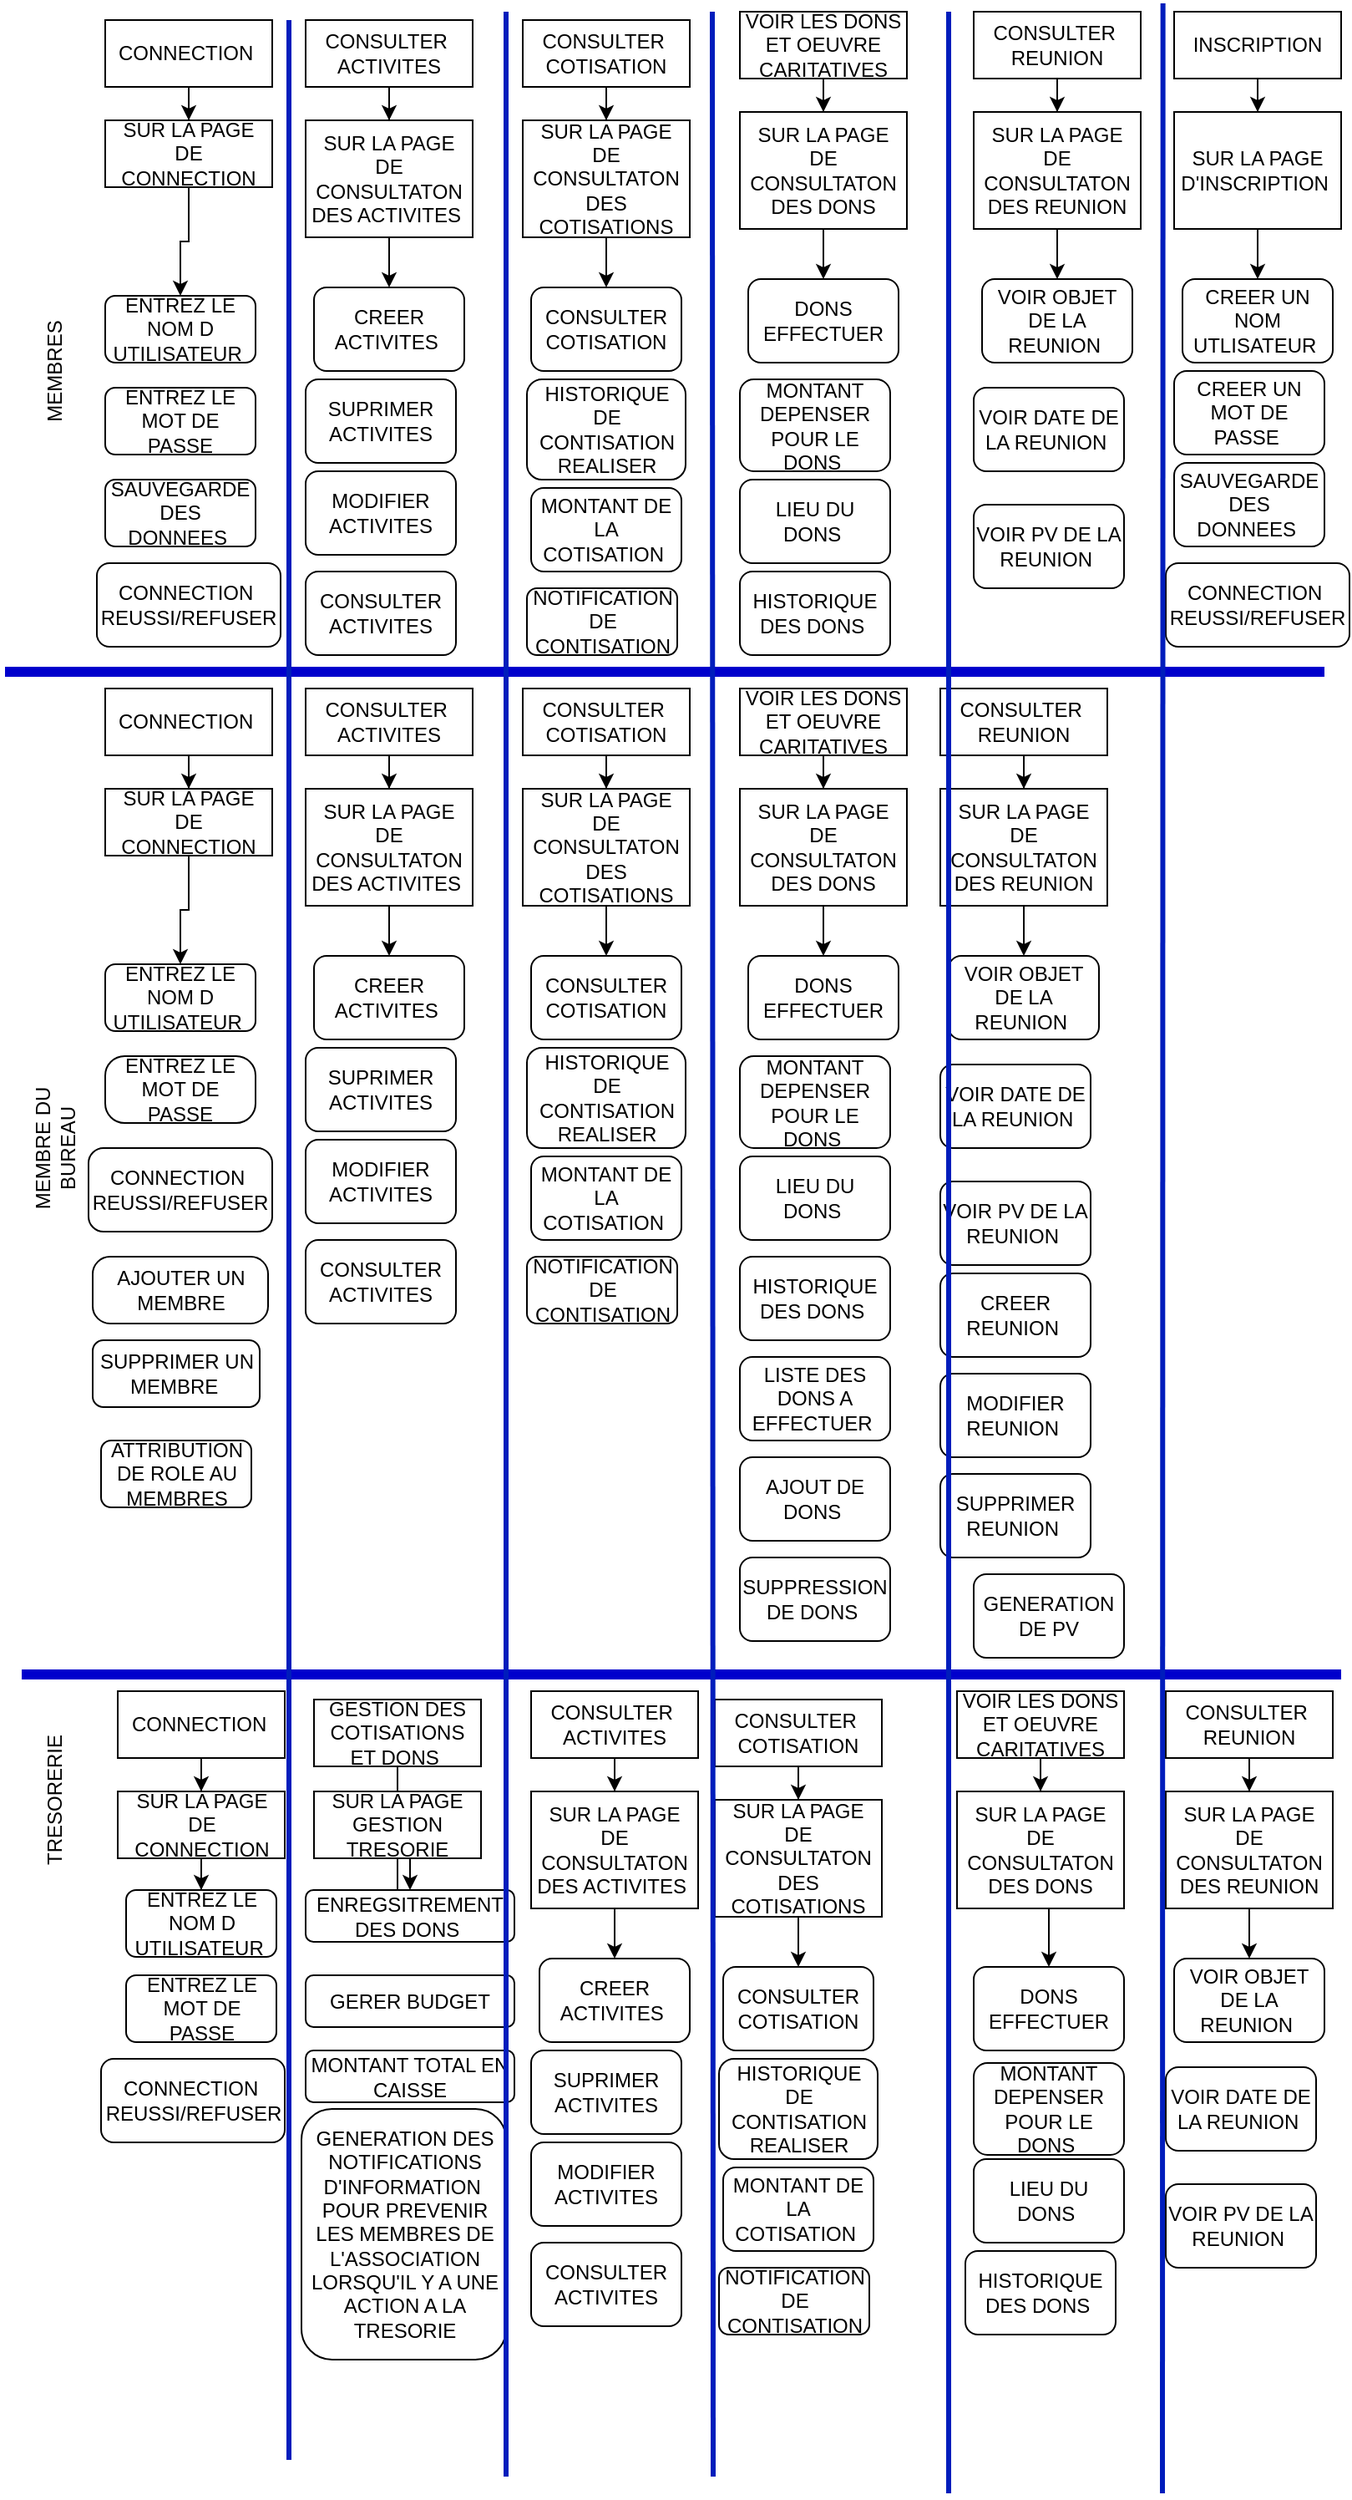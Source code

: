 <mxfile version="22.1.2" type="device">
  <diagram name="Page-1" id="Hj90Q0peYze-mXvOy1Iu">
    <mxGraphModel dx="1761" dy="1730" grid="1" gridSize="10" guides="1" tooltips="1" connect="1" arrows="1" fold="1" page="1" pageScale="1" pageWidth="827" pageHeight="1169" math="0" shadow="0">
      <root>
        <mxCell id="0" />
        <mxCell id="1" parent="0" />
        <mxCell id="6OpsQvztBxSFwMr0LPK9-19" value="" style="edgeStyle=orthogonalEdgeStyle;rounded=0;orthogonalLoop=1;jettySize=auto;html=1;" parent="1" source="6OpsQvztBxSFwMr0LPK9-1" target="6OpsQvztBxSFwMr0LPK9-5" edge="1">
          <mxGeometry relative="1" as="geometry" />
        </mxCell>
        <mxCell id="6OpsQvztBxSFwMr0LPK9-1" value="CONNECTION&amp;nbsp;" style="rounded=0;whiteSpace=wrap;html=1;" parent="1" vertex="1">
          <mxGeometry x="50" y="10" width="100" height="40" as="geometry" />
        </mxCell>
        <mxCell id="6OpsQvztBxSFwMr0LPK9-2" value="" style="endArrow=none;html=1;rounded=0;strokeColor=#0000CC;strokeWidth=6;" parent="1" edge="1">
          <mxGeometry width="50" height="50" relative="1" as="geometry">
            <mxPoint x="-10" y="400" as="sourcePoint" />
            <mxPoint x="780" y="400" as="targetPoint" />
          </mxGeometry>
        </mxCell>
        <mxCell id="6OpsQvztBxSFwMr0LPK9-3" value="MEMBRES" style="text;html=1;strokeColor=none;fillColor=none;align=center;verticalAlign=middle;whiteSpace=wrap;rounded=0;rotation=270;" parent="1" vertex="1">
          <mxGeometry x="-20" y="200" width="80" height="40" as="geometry" />
        </mxCell>
        <mxCell id="6OpsQvztBxSFwMr0LPK9-12" value="" style="edgeStyle=orthogonalEdgeStyle;rounded=0;orthogonalLoop=1;jettySize=auto;html=1;" parent="1" source="6OpsQvztBxSFwMr0LPK9-4" target="6OpsQvztBxSFwMr0LPK9-10" edge="1">
          <mxGeometry relative="1" as="geometry" />
        </mxCell>
        <mxCell id="6OpsQvztBxSFwMr0LPK9-4" value="CONSULTER&amp;nbsp;&lt;br&gt;ACTIVITES" style="rounded=0;whiteSpace=wrap;html=1;" parent="1" vertex="1">
          <mxGeometry x="170" y="10" width="100" height="40" as="geometry" />
        </mxCell>
        <mxCell id="6OpsQvztBxSFwMr0LPK9-20" value="" style="edgeStyle=orthogonalEdgeStyle;rounded=0;orthogonalLoop=1;jettySize=auto;html=1;" parent="1" source="6OpsQvztBxSFwMr0LPK9-5" target="6OpsQvztBxSFwMr0LPK9-6" edge="1">
          <mxGeometry relative="1" as="geometry" />
        </mxCell>
        <mxCell id="6OpsQvztBxSFwMr0LPK9-5" value="SUR LA PAGE DE CONNECTION" style="rounded=0;whiteSpace=wrap;html=1;" parent="1" vertex="1">
          <mxGeometry x="50" y="70" width="100" height="40" as="geometry" />
        </mxCell>
        <mxCell id="6OpsQvztBxSFwMr0LPK9-6" value="ENTREZ LE NOM D UTILISATEUR&amp;nbsp;" style="rounded=1;whiteSpace=wrap;html=1;" parent="1" vertex="1">
          <mxGeometry x="50" y="175" width="90" height="40" as="geometry" />
        </mxCell>
        <mxCell id="6OpsQvztBxSFwMr0LPK9-7" value="ENTREZ LE MOT DE PASSE" style="rounded=1;whiteSpace=wrap;html=1;" parent="1" vertex="1">
          <mxGeometry x="50" y="230" width="90" height="40" as="geometry" />
        </mxCell>
        <mxCell id="6OpsQvztBxSFwMr0LPK9-8" value="SAUVEGARDE&lt;br&gt;DES DONNEES&amp;nbsp;" style="rounded=1;whiteSpace=wrap;html=1;" parent="1" vertex="1">
          <mxGeometry x="50" y="285" width="90" height="40" as="geometry" />
        </mxCell>
        <mxCell id="6OpsQvztBxSFwMr0LPK9-9" value="CONNECTION&amp;nbsp;&lt;br&gt;REUSSI/REFUSER" style="rounded=1;whiteSpace=wrap;html=1;" parent="1" vertex="1">
          <mxGeometry x="45" y="335" width="110" height="50" as="geometry" />
        </mxCell>
        <mxCell id="6OpsQvztBxSFwMr0LPK9-23" style="edgeStyle=orthogonalEdgeStyle;rounded=0;orthogonalLoop=1;jettySize=auto;html=1;exitX=0.5;exitY=1;exitDx=0;exitDy=0;entryX=0.5;entryY=0;entryDx=0;entryDy=0;" parent="1" source="6OpsQvztBxSFwMr0LPK9-10" target="6OpsQvztBxSFwMr0LPK9-13" edge="1">
          <mxGeometry relative="1" as="geometry" />
        </mxCell>
        <mxCell id="6OpsQvztBxSFwMr0LPK9-10" value="SUR LA PAGE DE CONSULTATON DES ACTIVITES&amp;nbsp;" style="rounded=0;whiteSpace=wrap;html=1;" parent="1" vertex="1">
          <mxGeometry x="170" y="70" width="100" height="70" as="geometry" />
        </mxCell>
        <mxCell id="6OpsQvztBxSFwMr0LPK9-13" value="CREER ACTIVITES&amp;nbsp;" style="rounded=1;whiteSpace=wrap;html=1;" parent="1" vertex="1">
          <mxGeometry x="175" y="170" width="90" height="50" as="geometry" />
        </mxCell>
        <mxCell id="6OpsQvztBxSFwMr0LPK9-14" value="SUPRIMER ACTIVITES" style="rounded=1;whiteSpace=wrap;html=1;" parent="1" vertex="1">
          <mxGeometry x="170" y="225" width="90" height="50" as="geometry" />
        </mxCell>
        <mxCell id="6OpsQvztBxSFwMr0LPK9-15" value="MODIFIER ACTIVITES" style="rounded=1;whiteSpace=wrap;html=1;" parent="1" vertex="1">
          <mxGeometry x="170" y="280" width="90" height="50" as="geometry" />
        </mxCell>
        <mxCell id="6OpsQvztBxSFwMr0LPK9-16" value="CONSULTER ACTIVITES" style="rounded=1;whiteSpace=wrap;html=1;" parent="1" vertex="1">
          <mxGeometry x="170" y="340" width="90" height="50" as="geometry" />
        </mxCell>
        <mxCell id="6OpsQvztBxSFwMr0LPK9-26" value="" style="edgeStyle=orthogonalEdgeStyle;rounded=0;orthogonalLoop=1;jettySize=auto;html=1;" parent="1" source="6OpsQvztBxSFwMr0LPK9-27" target="6OpsQvztBxSFwMr0LPK9-29" edge="1">
          <mxGeometry relative="1" as="geometry" />
        </mxCell>
        <mxCell id="6OpsQvztBxSFwMr0LPK9-27" value="CONSULTER&amp;nbsp;&lt;br&gt;COTISATION" style="rounded=0;whiteSpace=wrap;html=1;" parent="1" vertex="1">
          <mxGeometry x="300" y="10" width="100" height="40" as="geometry" />
        </mxCell>
        <mxCell id="6OpsQvztBxSFwMr0LPK9-28" style="edgeStyle=orthogonalEdgeStyle;rounded=0;orthogonalLoop=1;jettySize=auto;html=1;exitX=0.5;exitY=1;exitDx=0;exitDy=0;entryX=0.5;entryY=0;entryDx=0;entryDy=0;" parent="1" source="6OpsQvztBxSFwMr0LPK9-29" edge="1">
          <mxGeometry relative="1" as="geometry">
            <mxPoint x="350" y="170" as="targetPoint" />
          </mxGeometry>
        </mxCell>
        <mxCell id="6OpsQvztBxSFwMr0LPK9-29" value="SUR LA PAGE DE CONSULTATON DES COTISATIONS" style="rounded=0;whiteSpace=wrap;html=1;" parent="1" vertex="1">
          <mxGeometry x="300" y="70" width="100" height="70" as="geometry" />
        </mxCell>
        <mxCell id="6OpsQvztBxSFwMr0LPK9-33" value="CONSULTER COTISATION" style="rounded=1;whiteSpace=wrap;html=1;" parent="1" vertex="1">
          <mxGeometry x="305" y="170" width="90" height="50" as="geometry" />
        </mxCell>
        <mxCell id="6OpsQvztBxSFwMr0LPK9-34" value="HISTORIQUE DE CONTISATION REALISER" style="rounded=1;whiteSpace=wrap;html=1;" parent="1" vertex="1">
          <mxGeometry x="302.5" y="225" width="95" height="60" as="geometry" />
        </mxCell>
        <mxCell id="6OpsQvztBxSFwMr0LPK9-35" value="MONTANT DE LA COTISATION&amp;nbsp;" style="rounded=1;whiteSpace=wrap;html=1;" parent="1" vertex="1">
          <mxGeometry x="305" y="290" width="90" height="50" as="geometry" />
        </mxCell>
        <mxCell id="6OpsQvztBxSFwMr0LPK9-36" value="" style="edgeStyle=orthogonalEdgeStyle;rounded=0;orthogonalLoop=1;jettySize=auto;html=1;" parent="1" source="6OpsQvztBxSFwMr0LPK9-37" target="6OpsQvztBxSFwMr0LPK9-39" edge="1">
          <mxGeometry relative="1" as="geometry" />
        </mxCell>
        <mxCell id="6OpsQvztBxSFwMr0LPK9-37" value="VOIR LES DONS ET OEUVRE CARITATIVES" style="rounded=0;whiteSpace=wrap;html=1;" parent="1" vertex="1">
          <mxGeometry x="430" y="5" width="100" height="40" as="geometry" />
        </mxCell>
        <mxCell id="6OpsQvztBxSFwMr0LPK9-38" style="edgeStyle=orthogonalEdgeStyle;rounded=0;orthogonalLoop=1;jettySize=auto;html=1;exitX=0.5;exitY=1;exitDx=0;exitDy=0;entryX=0.5;entryY=0;entryDx=0;entryDy=0;" parent="1" source="6OpsQvztBxSFwMr0LPK9-39" target="6OpsQvztBxSFwMr0LPK9-40" edge="1">
          <mxGeometry relative="1" as="geometry" />
        </mxCell>
        <mxCell id="6OpsQvztBxSFwMr0LPK9-39" value="SUR LA PAGE DE CONSULTATON DES DONS" style="rounded=0;whiteSpace=wrap;html=1;" parent="1" vertex="1">
          <mxGeometry x="430" y="65" width="100" height="70" as="geometry" />
        </mxCell>
        <mxCell id="6OpsQvztBxSFwMr0LPK9-40" value="DONS EFFECTUER" style="rounded=1;whiteSpace=wrap;html=1;" parent="1" vertex="1">
          <mxGeometry x="435" y="165" width="90" height="50" as="geometry" />
        </mxCell>
        <mxCell id="6OpsQvztBxSFwMr0LPK9-41" value="MONTANT DEPENSER POUR LE DONS&amp;nbsp;" style="rounded=1;whiteSpace=wrap;html=1;" parent="1" vertex="1">
          <mxGeometry x="430" y="225" width="90" height="55" as="geometry" />
        </mxCell>
        <mxCell id="6OpsQvztBxSFwMr0LPK9-42" value="LIEU DU DONS&amp;nbsp;" style="rounded=1;whiteSpace=wrap;html=1;" parent="1" vertex="1">
          <mxGeometry x="430" y="285" width="90" height="50" as="geometry" />
        </mxCell>
        <mxCell id="6OpsQvztBxSFwMr0LPK9-43" value="HISTORIQUE DES DONS&amp;nbsp;" style="rounded=1;whiteSpace=wrap;html=1;" parent="1" vertex="1">
          <mxGeometry x="430" y="340" width="90" height="50" as="geometry" />
        </mxCell>
        <mxCell id="6OpsQvztBxSFwMr0LPK9-44" value="" style="edgeStyle=orthogonalEdgeStyle;rounded=0;orthogonalLoop=1;jettySize=auto;html=1;" parent="1" source="6OpsQvztBxSFwMr0LPK9-45" target="6OpsQvztBxSFwMr0LPK9-47" edge="1">
          <mxGeometry relative="1" as="geometry" />
        </mxCell>
        <mxCell id="6OpsQvztBxSFwMr0LPK9-45" value="CONSULTER&amp;nbsp;&lt;br&gt;REUNION" style="rounded=0;whiteSpace=wrap;html=1;" parent="1" vertex="1">
          <mxGeometry x="570" y="5" width="100" height="40" as="geometry" />
        </mxCell>
        <mxCell id="6OpsQvztBxSFwMr0LPK9-46" style="edgeStyle=orthogonalEdgeStyle;rounded=0;orthogonalLoop=1;jettySize=auto;html=1;exitX=0.5;exitY=1;exitDx=0;exitDy=0;entryX=0.5;entryY=0;entryDx=0;entryDy=0;" parent="1" source="6OpsQvztBxSFwMr0LPK9-47" target="6OpsQvztBxSFwMr0LPK9-48" edge="1">
          <mxGeometry relative="1" as="geometry" />
        </mxCell>
        <mxCell id="6OpsQvztBxSFwMr0LPK9-47" value="SUR LA PAGE DE CONSULTATON DES REUNION" style="rounded=0;whiteSpace=wrap;html=1;" parent="1" vertex="1">
          <mxGeometry x="570" y="65" width="100" height="70" as="geometry" />
        </mxCell>
        <mxCell id="6OpsQvztBxSFwMr0LPK9-48" value="VOIR OBJET DE LA REUNION&amp;nbsp;" style="rounded=1;whiteSpace=wrap;html=1;" parent="1" vertex="1">
          <mxGeometry x="575" y="165" width="90" height="50" as="geometry" />
        </mxCell>
        <mxCell id="6OpsQvztBxSFwMr0LPK9-49" value="VOIR DATE DE LA REUNION&amp;nbsp;" style="rounded=1;whiteSpace=wrap;html=1;" parent="1" vertex="1">
          <mxGeometry x="570" y="230" width="90" height="50" as="geometry" />
        </mxCell>
        <mxCell id="6OpsQvztBxSFwMr0LPK9-50" value="VOIR PV DE LA REUNION&amp;nbsp;" style="rounded=1;whiteSpace=wrap;html=1;" parent="1" vertex="1">
          <mxGeometry x="570" y="300" width="90" height="50" as="geometry" />
        </mxCell>
        <mxCell id="6OpsQvztBxSFwMr0LPK9-60" value="" style="edgeStyle=orthogonalEdgeStyle;rounded=0;orthogonalLoop=1;jettySize=auto;html=1;" parent="1" source="6OpsQvztBxSFwMr0LPK9-61" target="6OpsQvztBxSFwMr0LPK9-63" edge="1">
          <mxGeometry relative="1" as="geometry" />
        </mxCell>
        <mxCell id="6OpsQvztBxSFwMr0LPK9-61" value="INSCRIPTION" style="rounded=0;whiteSpace=wrap;html=1;" parent="1" vertex="1">
          <mxGeometry x="690" y="5" width="100" height="40" as="geometry" />
        </mxCell>
        <mxCell id="6OpsQvztBxSFwMr0LPK9-62" style="edgeStyle=orthogonalEdgeStyle;rounded=0;orthogonalLoop=1;jettySize=auto;html=1;exitX=0.5;exitY=1;exitDx=0;exitDy=0;entryX=0.5;entryY=0;entryDx=0;entryDy=0;" parent="1" source="6OpsQvztBxSFwMr0LPK9-63" target="6OpsQvztBxSFwMr0LPK9-64" edge="1">
          <mxGeometry relative="1" as="geometry" />
        </mxCell>
        <mxCell id="6OpsQvztBxSFwMr0LPK9-63" value="SUR LA PAGE D&#39;INSCRIPTION&amp;nbsp;" style="rounded=0;whiteSpace=wrap;html=1;" parent="1" vertex="1">
          <mxGeometry x="690" y="65" width="100" height="70" as="geometry" />
        </mxCell>
        <mxCell id="6OpsQvztBxSFwMr0LPK9-64" value="CREER UN NOM UTLISATEUR&amp;nbsp;" style="rounded=1;whiteSpace=wrap;html=1;" parent="1" vertex="1">
          <mxGeometry x="695" y="165" width="90" height="50" as="geometry" />
        </mxCell>
        <mxCell id="6OpsQvztBxSFwMr0LPK9-65" value="CREER UN MOT DE PASSE&amp;nbsp;" style="rounded=1;whiteSpace=wrap;html=1;" parent="1" vertex="1">
          <mxGeometry x="690" y="220" width="90" height="50" as="geometry" />
        </mxCell>
        <mxCell id="6OpsQvztBxSFwMr0LPK9-66" value="SAUVEGARDE&lt;br&gt;DES DONNEES&amp;nbsp;" style="rounded=1;whiteSpace=wrap;html=1;" parent="1" vertex="1">
          <mxGeometry x="690" y="275" width="90" height="50" as="geometry" />
        </mxCell>
        <mxCell id="6OpsQvztBxSFwMr0LPK9-67" value="CONNECTION&amp;nbsp;&lt;br&gt;REUSSI/REFUSER" style="rounded=1;whiteSpace=wrap;html=1;" parent="1" vertex="1">
          <mxGeometry x="685" y="335" width="110" height="50" as="geometry" />
        </mxCell>
        <mxCell id="6OpsQvztBxSFwMr0LPK9-68" value="" style="edgeStyle=orthogonalEdgeStyle;rounded=0;orthogonalLoop=1;jettySize=auto;html=1;" parent="1" source="6OpsQvztBxSFwMr0LPK9-69" target="6OpsQvztBxSFwMr0LPK9-73" edge="1">
          <mxGeometry relative="1" as="geometry" />
        </mxCell>
        <mxCell id="6OpsQvztBxSFwMr0LPK9-69" value="CONNECTION&amp;nbsp;" style="rounded=0;whiteSpace=wrap;html=1;" parent="1" vertex="1">
          <mxGeometry x="50" y="410" width="100" height="40" as="geometry" />
        </mxCell>
        <mxCell id="6OpsQvztBxSFwMr0LPK9-70" value="" style="edgeStyle=orthogonalEdgeStyle;rounded=0;orthogonalLoop=1;jettySize=auto;html=1;" parent="1" source="6OpsQvztBxSFwMr0LPK9-71" target="6OpsQvztBxSFwMr0LPK9-79" edge="1">
          <mxGeometry relative="1" as="geometry" />
        </mxCell>
        <mxCell id="6OpsQvztBxSFwMr0LPK9-71" value="CONSULTER&amp;nbsp;&lt;br&gt;ACTIVITES" style="rounded=0;whiteSpace=wrap;html=1;" parent="1" vertex="1">
          <mxGeometry x="170" y="410" width="100" height="40" as="geometry" />
        </mxCell>
        <mxCell id="6OpsQvztBxSFwMr0LPK9-72" value="" style="edgeStyle=orthogonalEdgeStyle;rounded=0;orthogonalLoop=1;jettySize=auto;html=1;" parent="1" source="6OpsQvztBxSFwMr0LPK9-73" target="6OpsQvztBxSFwMr0LPK9-74" edge="1">
          <mxGeometry relative="1" as="geometry" />
        </mxCell>
        <mxCell id="6OpsQvztBxSFwMr0LPK9-73" value="SUR LA PAGE DE CONNECTION" style="rounded=0;whiteSpace=wrap;html=1;" parent="1" vertex="1">
          <mxGeometry x="50" y="470" width="100" height="40" as="geometry" />
        </mxCell>
        <mxCell id="6OpsQvztBxSFwMr0LPK9-74" value="ENTREZ LE NOM D UTILISATEUR&amp;nbsp;" style="rounded=1;whiteSpace=wrap;html=1;" parent="1" vertex="1">
          <mxGeometry x="50" y="575" width="90" height="40" as="geometry" />
        </mxCell>
        <mxCell id="6OpsQvztBxSFwMr0LPK9-75" value="ENTREZ LE MOT DE PASSE" style="rounded=1;whiteSpace=wrap;html=1;arcSize=29;" parent="1" vertex="1">
          <mxGeometry x="50" y="630" width="90" height="40" as="geometry" />
        </mxCell>
        <mxCell id="6OpsQvztBxSFwMr0LPK9-77" value="CONNECTION&amp;nbsp;&lt;br&gt;REUSSI/REFUSER" style="rounded=1;whiteSpace=wrap;html=1;arcSize=18;" parent="1" vertex="1">
          <mxGeometry x="40" y="685" width="110" height="50" as="geometry" />
        </mxCell>
        <mxCell id="6OpsQvztBxSFwMr0LPK9-78" style="edgeStyle=orthogonalEdgeStyle;rounded=0;orthogonalLoop=1;jettySize=auto;html=1;exitX=0.5;exitY=1;exitDx=0;exitDy=0;entryX=0.5;entryY=0;entryDx=0;entryDy=0;" parent="1" source="6OpsQvztBxSFwMr0LPK9-79" target="6OpsQvztBxSFwMr0LPK9-80" edge="1">
          <mxGeometry relative="1" as="geometry" />
        </mxCell>
        <mxCell id="6OpsQvztBxSFwMr0LPK9-79" value="SUR LA PAGE DE CONSULTATON DES ACTIVITES&amp;nbsp;" style="rounded=0;whiteSpace=wrap;html=1;" parent="1" vertex="1">
          <mxGeometry x="170" y="470" width="100" height="70" as="geometry" />
        </mxCell>
        <mxCell id="6OpsQvztBxSFwMr0LPK9-80" value="CREER ACTIVITES&amp;nbsp;" style="rounded=1;whiteSpace=wrap;html=1;" parent="1" vertex="1">
          <mxGeometry x="175" y="570" width="90" height="50" as="geometry" />
        </mxCell>
        <mxCell id="6OpsQvztBxSFwMr0LPK9-81" value="SUPRIMER ACTIVITES" style="rounded=1;whiteSpace=wrap;html=1;" parent="1" vertex="1">
          <mxGeometry x="170" y="625" width="90" height="50" as="geometry" />
        </mxCell>
        <mxCell id="6OpsQvztBxSFwMr0LPK9-82" value="MODIFIER ACTIVITES" style="rounded=1;whiteSpace=wrap;html=1;" parent="1" vertex="1">
          <mxGeometry x="170" y="680" width="90" height="50" as="geometry" />
        </mxCell>
        <mxCell id="6OpsQvztBxSFwMr0LPK9-83" value="CONSULTER ACTIVITES" style="rounded=1;whiteSpace=wrap;html=1;" parent="1" vertex="1">
          <mxGeometry x="170" y="740" width="90" height="50" as="geometry" />
        </mxCell>
        <mxCell id="6OpsQvztBxSFwMr0LPK9-84" value="MEMBRE DU BUREAU" style="text;html=1;strokeColor=none;fillColor=none;align=center;verticalAlign=middle;whiteSpace=wrap;rounded=0;rotation=270;" parent="1" vertex="1">
          <mxGeometry x="-20" y="665" width="80" height="40" as="geometry" />
        </mxCell>
        <mxCell id="6OpsQvztBxSFwMr0LPK9-86" value="AJOUTER UN MEMBRE" style="rounded=1;whiteSpace=wrap;html=1;arcSize=26;" parent="1" vertex="1">
          <mxGeometry x="42.5" y="750" width="105" height="40" as="geometry" />
        </mxCell>
        <mxCell id="6OpsQvztBxSFwMr0LPK9-87" value="SUPPRIMER UN MEMBRE&amp;nbsp;" style="rounded=1;whiteSpace=wrap;html=1;arcSize=16;" parent="1" vertex="1">
          <mxGeometry x="42.5" y="800" width="100" height="40" as="geometry" />
        </mxCell>
        <mxCell id="6OpsQvztBxSFwMr0LPK9-88" value="ATTRIBUTION DE ROLE AU MEMBRES" style="rounded=1;whiteSpace=wrap;html=1;" parent="1" vertex="1">
          <mxGeometry x="47.5" y="860" width="90" height="40" as="geometry" />
        </mxCell>
        <mxCell id="6OpsQvztBxSFwMr0LPK9-89" value="NOTIFICATION DE CONTISATION" style="rounded=1;whiteSpace=wrap;html=1;" parent="1" vertex="1">
          <mxGeometry x="302.5" y="350" width="90" height="40" as="geometry" />
        </mxCell>
        <mxCell id="6OpsQvztBxSFwMr0LPK9-90" value="" style="edgeStyle=orthogonalEdgeStyle;rounded=0;orthogonalLoop=1;jettySize=auto;html=1;" parent="1" source="6OpsQvztBxSFwMr0LPK9-91" target="6OpsQvztBxSFwMr0LPK9-93" edge="1">
          <mxGeometry relative="1" as="geometry" />
        </mxCell>
        <mxCell id="6OpsQvztBxSFwMr0LPK9-91" value="CONSULTER&amp;nbsp;&lt;br&gt;COTISATION" style="rounded=0;whiteSpace=wrap;html=1;" parent="1" vertex="1">
          <mxGeometry x="300" y="410" width="100" height="40" as="geometry" />
        </mxCell>
        <mxCell id="6OpsQvztBxSFwMr0LPK9-92" style="edgeStyle=orthogonalEdgeStyle;rounded=0;orthogonalLoop=1;jettySize=auto;html=1;exitX=0.5;exitY=1;exitDx=0;exitDy=0;entryX=0.5;entryY=0;entryDx=0;entryDy=0;" parent="1" source="6OpsQvztBxSFwMr0LPK9-93" edge="1">
          <mxGeometry relative="1" as="geometry">
            <mxPoint x="350" y="570" as="targetPoint" />
          </mxGeometry>
        </mxCell>
        <mxCell id="6OpsQvztBxSFwMr0LPK9-93" value="SUR LA PAGE DE CONSULTATON DES COTISATIONS" style="rounded=0;whiteSpace=wrap;html=1;" parent="1" vertex="1">
          <mxGeometry x="300" y="470" width="100" height="70" as="geometry" />
        </mxCell>
        <mxCell id="6OpsQvztBxSFwMr0LPK9-94" value="CONSULTER COTISATION" style="rounded=1;whiteSpace=wrap;html=1;" parent="1" vertex="1">
          <mxGeometry x="305" y="570" width="90" height="50" as="geometry" />
        </mxCell>
        <mxCell id="6OpsQvztBxSFwMr0LPK9-95" value="HISTORIQUE DE CONTISATION REALISER" style="rounded=1;whiteSpace=wrap;html=1;" parent="1" vertex="1">
          <mxGeometry x="302.5" y="625" width="95" height="60" as="geometry" />
        </mxCell>
        <mxCell id="6OpsQvztBxSFwMr0LPK9-96" value="MONTANT DE LA COTISATION&amp;nbsp;" style="rounded=1;whiteSpace=wrap;html=1;" parent="1" vertex="1">
          <mxGeometry x="305" y="690" width="90" height="50" as="geometry" />
        </mxCell>
        <mxCell id="6OpsQvztBxSFwMr0LPK9-97" value="NOTIFICATION DE CONTISATION" style="rounded=1;whiteSpace=wrap;html=1;" parent="1" vertex="1">
          <mxGeometry x="302.5" y="750" width="90" height="40" as="geometry" />
        </mxCell>
        <mxCell id="6OpsQvztBxSFwMr0LPK9-98" value="" style="edgeStyle=orthogonalEdgeStyle;rounded=0;orthogonalLoop=1;jettySize=auto;html=1;" parent="1" source="6OpsQvztBxSFwMr0LPK9-99" target="6OpsQvztBxSFwMr0LPK9-101" edge="1">
          <mxGeometry relative="1" as="geometry" />
        </mxCell>
        <mxCell id="6OpsQvztBxSFwMr0LPK9-99" value="VOIR LES DONS ET OEUVRE CARITATIVES" style="rounded=0;whiteSpace=wrap;html=1;" parent="1" vertex="1">
          <mxGeometry x="430" y="410" width="100" height="40" as="geometry" />
        </mxCell>
        <mxCell id="6OpsQvztBxSFwMr0LPK9-100" style="edgeStyle=orthogonalEdgeStyle;rounded=0;orthogonalLoop=1;jettySize=auto;html=1;exitX=0.5;exitY=1;exitDx=0;exitDy=0;entryX=0.5;entryY=0;entryDx=0;entryDy=0;" parent="1" source="6OpsQvztBxSFwMr0LPK9-101" target="6OpsQvztBxSFwMr0LPK9-102" edge="1">
          <mxGeometry relative="1" as="geometry" />
        </mxCell>
        <mxCell id="6OpsQvztBxSFwMr0LPK9-101" value="SUR LA PAGE DE CONSULTATON DES DONS" style="rounded=0;whiteSpace=wrap;html=1;" parent="1" vertex="1">
          <mxGeometry x="430" y="470" width="100" height="70" as="geometry" />
        </mxCell>
        <mxCell id="6OpsQvztBxSFwMr0LPK9-102" value="DONS EFFECTUER" style="rounded=1;whiteSpace=wrap;html=1;" parent="1" vertex="1">
          <mxGeometry x="435" y="570" width="90" height="50" as="geometry" />
        </mxCell>
        <mxCell id="6OpsQvztBxSFwMr0LPK9-103" value="MONTANT DEPENSER POUR LE DONS&amp;nbsp;" style="rounded=1;whiteSpace=wrap;html=1;" parent="1" vertex="1">
          <mxGeometry x="430" y="630" width="90" height="55" as="geometry" />
        </mxCell>
        <mxCell id="6OpsQvztBxSFwMr0LPK9-104" value="LIEU DU DONS&amp;nbsp;" style="rounded=1;whiteSpace=wrap;html=1;" parent="1" vertex="1">
          <mxGeometry x="430" y="690" width="90" height="50" as="geometry" />
        </mxCell>
        <mxCell id="6OpsQvztBxSFwMr0LPK9-105" value="HISTORIQUE DES DONS&amp;nbsp;" style="rounded=1;whiteSpace=wrap;html=1;" parent="1" vertex="1">
          <mxGeometry x="430" y="750" width="90" height="50" as="geometry" />
        </mxCell>
        <mxCell id="6OpsQvztBxSFwMr0LPK9-106" value="LISTE DES DONS A EFFECTUER&amp;nbsp;" style="rounded=1;whiteSpace=wrap;html=1;" parent="1" vertex="1">
          <mxGeometry x="430" y="810" width="90" height="50" as="geometry" />
        </mxCell>
        <mxCell id="6OpsQvztBxSFwMr0LPK9-107" value="AJOUT DE DONS&amp;nbsp;" style="rounded=1;whiteSpace=wrap;html=1;" parent="1" vertex="1">
          <mxGeometry x="430" y="870" width="90" height="50" as="geometry" />
        </mxCell>
        <mxCell id="6OpsQvztBxSFwMr0LPK9-108" value="SUPPRESSION DE DONS&amp;nbsp;" style="rounded=1;whiteSpace=wrap;html=1;" parent="1" vertex="1">
          <mxGeometry x="430" y="930" width="90" height="50" as="geometry" />
        </mxCell>
        <mxCell id="6OpsQvztBxSFwMr0LPK9-109" value="" style="edgeStyle=orthogonalEdgeStyle;rounded=0;orthogonalLoop=1;jettySize=auto;html=1;" parent="1" source="6OpsQvztBxSFwMr0LPK9-110" target="6OpsQvztBxSFwMr0LPK9-112" edge="1">
          <mxGeometry relative="1" as="geometry" />
        </mxCell>
        <mxCell id="6OpsQvztBxSFwMr0LPK9-110" value="CONSULTER&amp;nbsp;&lt;br&gt;REUNION" style="rounded=0;whiteSpace=wrap;html=1;" parent="1" vertex="1">
          <mxGeometry x="550" y="410" width="100" height="40" as="geometry" />
        </mxCell>
        <mxCell id="6OpsQvztBxSFwMr0LPK9-111" style="edgeStyle=orthogonalEdgeStyle;rounded=0;orthogonalLoop=1;jettySize=auto;html=1;exitX=0.5;exitY=1;exitDx=0;exitDy=0;entryX=0.5;entryY=0;entryDx=0;entryDy=0;" parent="1" source="6OpsQvztBxSFwMr0LPK9-112" target="6OpsQvztBxSFwMr0LPK9-113" edge="1">
          <mxGeometry relative="1" as="geometry" />
        </mxCell>
        <mxCell id="6OpsQvztBxSFwMr0LPK9-112" value="SUR LA PAGE DE CONSULTATON DES REUNION" style="rounded=0;whiteSpace=wrap;html=1;" parent="1" vertex="1">
          <mxGeometry x="550" y="470" width="100" height="70" as="geometry" />
        </mxCell>
        <mxCell id="6OpsQvztBxSFwMr0LPK9-113" value="VOIR OBJET DE LA REUNION&amp;nbsp;" style="rounded=1;whiteSpace=wrap;html=1;" parent="1" vertex="1">
          <mxGeometry x="555" y="570" width="90" height="50" as="geometry" />
        </mxCell>
        <mxCell id="6OpsQvztBxSFwMr0LPK9-114" value="VOIR DATE DE LA REUNION&amp;nbsp;" style="rounded=1;whiteSpace=wrap;html=1;" parent="1" vertex="1">
          <mxGeometry x="550" y="635" width="90" height="50" as="geometry" />
        </mxCell>
        <mxCell id="6OpsQvztBxSFwMr0LPK9-115" value="VOIR PV DE LA REUNION&amp;nbsp;" style="rounded=1;whiteSpace=wrap;html=1;" parent="1" vertex="1">
          <mxGeometry x="550" y="705" width="90" height="50" as="geometry" />
        </mxCell>
        <mxCell id="6OpsQvztBxSFwMr0LPK9-116" value="CREER REUNION&amp;nbsp;" style="rounded=1;whiteSpace=wrap;html=1;" parent="1" vertex="1">
          <mxGeometry x="550" y="760" width="90" height="50" as="geometry" />
        </mxCell>
        <mxCell id="6OpsQvztBxSFwMr0LPK9-117" value="MODIFIER REUNION&amp;nbsp;" style="rounded=1;whiteSpace=wrap;html=1;" parent="1" vertex="1">
          <mxGeometry x="550" y="820" width="90" height="50" as="geometry" />
        </mxCell>
        <mxCell id="6OpsQvztBxSFwMr0LPK9-118" value="SUPPRIMER REUNION&amp;nbsp;" style="rounded=1;whiteSpace=wrap;html=1;" parent="1" vertex="1">
          <mxGeometry x="550" y="880" width="90" height="50" as="geometry" />
        </mxCell>
        <mxCell id="6OpsQvztBxSFwMr0LPK9-119" value="GENERATION DE PV" style="rounded=1;whiteSpace=wrap;html=1;" parent="1" vertex="1">
          <mxGeometry x="570" y="940" width="90" height="50" as="geometry" />
        </mxCell>
        <mxCell id="6OpsQvztBxSFwMr0LPK9-121" value="TRESORERIE" style="text;html=1;strokeColor=none;fillColor=none;align=center;verticalAlign=middle;whiteSpace=wrap;rounded=0;rotation=270;" parent="1" vertex="1">
          <mxGeometry x="-20" y="1060" width="80" height="30" as="geometry" />
        </mxCell>
        <mxCell id="6OpsQvztBxSFwMr0LPK9-122" value="" style="edgeStyle=orthogonalEdgeStyle;rounded=0;orthogonalLoop=1;jettySize=auto;html=1;" parent="1" source="6OpsQvztBxSFwMr0LPK9-123" target="6OpsQvztBxSFwMr0LPK9-125" edge="1">
          <mxGeometry relative="1" as="geometry" />
        </mxCell>
        <mxCell id="6OpsQvztBxSFwMr0LPK9-123" value="CONNECTION&amp;nbsp;" style="rounded=0;whiteSpace=wrap;html=1;" parent="1" vertex="1">
          <mxGeometry x="57.5" y="1010" width="100" height="40" as="geometry" />
        </mxCell>
        <mxCell id="6OpsQvztBxSFwMr0LPK9-124" value="" style="edgeStyle=orthogonalEdgeStyle;rounded=0;orthogonalLoop=1;jettySize=auto;html=1;" parent="1" source="6OpsQvztBxSFwMr0LPK9-125" target="6OpsQvztBxSFwMr0LPK9-126" edge="1">
          <mxGeometry relative="1" as="geometry" />
        </mxCell>
        <mxCell id="6OpsQvztBxSFwMr0LPK9-125" value="SUR LA PAGE DE CONNECTION" style="rounded=0;whiteSpace=wrap;html=1;" parent="1" vertex="1">
          <mxGeometry x="57.5" y="1070" width="100" height="40" as="geometry" />
        </mxCell>
        <mxCell id="6OpsQvztBxSFwMr0LPK9-126" value="ENTREZ LE NOM D UTILISATEUR&amp;nbsp;" style="rounded=1;whiteSpace=wrap;html=1;" parent="1" vertex="1">
          <mxGeometry x="62.5" y="1129" width="90" height="40" as="geometry" />
        </mxCell>
        <mxCell id="6OpsQvztBxSFwMr0LPK9-127" value="ENTREZ LE MOT DE PASSE" style="rounded=1;whiteSpace=wrap;html=1;" parent="1" vertex="1">
          <mxGeometry x="62.5" y="1180" width="90" height="40" as="geometry" />
        </mxCell>
        <mxCell id="6OpsQvztBxSFwMr0LPK9-129" value="CONNECTION&amp;nbsp;&lt;br&gt;REUSSI/REFUSER" style="rounded=1;whiteSpace=wrap;html=1;" parent="1" vertex="1">
          <mxGeometry x="47.5" y="1230" width="110" height="50" as="geometry" />
        </mxCell>
        <mxCell id="6OpsQvztBxSFwMr0LPK9-134" value="" style="edgeStyle=orthogonalEdgeStyle;rounded=0;orthogonalLoop=1;jettySize=auto;html=1;" parent="1" source="6OpsQvztBxSFwMr0LPK9-130" target="6OpsQvztBxSFwMr0LPK9-132" edge="1">
          <mxGeometry relative="1" as="geometry" />
        </mxCell>
        <mxCell id="6OpsQvztBxSFwMr0LPK9-130" value="GESTION DES COTISATIONS ET DONS&amp;nbsp;" style="rounded=0;whiteSpace=wrap;html=1;" parent="1" vertex="1">
          <mxGeometry x="175" y="1015" width="100" height="40" as="geometry" />
        </mxCell>
        <mxCell id="6OpsQvztBxSFwMr0LPK9-133" value="" style="edgeStyle=orthogonalEdgeStyle;rounded=0;orthogonalLoop=1;jettySize=auto;html=1;" parent="1" source="6OpsQvztBxSFwMr0LPK9-131" target="6OpsQvztBxSFwMr0LPK9-132" edge="1">
          <mxGeometry relative="1" as="geometry" />
        </mxCell>
        <mxCell id="6OpsQvztBxSFwMr0LPK9-131" value="SUR LA PAGE GESTION TRESORIE" style="rounded=0;whiteSpace=wrap;html=1;" parent="1" vertex="1">
          <mxGeometry x="175" y="1070" width="100" height="40" as="geometry" />
        </mxCell>
        <mxCell id="6OpsQvztBxSFwMr0LPK9-132" value="ENREGSITREMENT DES DONS&amp;nbsp;" style="rounded=1;whiteSpace=wrap;html=1;" parent="1" vertex="1">
          <mxGeometry x="170" y="1129" width="125" height="31" as="geometry" />
        </mxCell>
        <mxCell id="6OpsQvztBxSFwMr0LPK9-135" value="GERER BUDGET" style="rounded=1;whiteSpace=wrap;html=1;" parent="1" vertex="1">
          <mxGeometry x="170" y="1180" width="125" height="31" as="geometry" />
        </mxCell>
        <mxCell id="6OpsQvztBxSFwMr0LPK9-137" value="MONTANT TOTAL EN CAISSE" style="rounded=1;whiteSpace=wrap;html=1;" parent="1" vertex="1">
          <mxGeometry x="170" y="1225" width="125" height="31" as="geometry" />
        </mxCell>
        <mxCell id="6OpsQvztBxSFwMr0LPK9-139" value="GENERATION DES NOTIFICATIONS D&#39;INFORMATION&amp;nbsp;&lt;br&gt;POUR PREVENIR LES MEMBRES DE L&#39;ASSOCIATION&lt;br&gt;LORSQU&#39;IL Y A UNE ACTION A LA TRESORIE" style="rounded=1;whiteSpace=wrap;html=1;" parent="1" vertex="1">
          <mxGeometry x="167.5" y="1260" width="122.5" height="150" as="geometry" />
        </mxCell>
        <mxCell id="6OpsQvztBxSFwMr0LPK9-140" value="" style="edgeStyle=orthogonalEdgeStyle;rounded=0;orthogonalLoop=1;jettySize=auto;html=1;" parent="1" source="6OpsQvztBxSFwMr0LPK9-141" target="6OpsQvztBxSFwMr0LPK9-143" edge="1">
          <mxGeometry relative="1" as="geometry" />
        </mxCell>
        <mxCell id="6OpsQvztBxSFwMr0LPK9-141" value="CONSULTER&amp;nbsp;&lt;br&gt;ACTIVITES" style="rounded=0;whiteSpace=wrap;html=1;" parent="1" vertex="1">
          <mxGeometry x="305" y="1010" width="100" height="40" as="geometry" />
        </mxCell>
        <mxCell id="6OpsQvztBxSFwMr0LPK9-142" style="edgeStyle=orthogonalEdgeStyle;rounded=0;orthogonalLoop=1;jettySize=auto;html=1;exitX=0.5;exitY=1;exitDx=0;exitDy=0;entryX=0.5;entryY=0;entryDx=0;entryDy=0;" parent="1" source="6OpsQvztBxSFwMr0LPK9-143" target="6OpsQvztBxSFwMr0LPK9-144" edge="1">
          <mxGeometry relative="1" as="geometry" />
        </mxCell>
        <mxCell id="6OpsQvztBxSFwMr0LPK9-143" value="SUR LA PAGE DE CONSULTATON DES ACTIVITES&amp;nbsp;" style="rounded=0;whiteSpace=wrap;html=1;" parent="1" vertex="1">
          <mxGeometry x="305" y="1070" width="100" height="70" as="geometry" />
        </mxCell>
        <mxCell id="6OpsQvztBxSFwMr0LPK9-144" value="CREER ACTIVITES&amp;nbsp;" style="rounded=1;whiteSpace=wrap;html=1;" parent="1" vertex="1">
          <mxGeometry x="310" y="1170" width="90" height="50" as="geometry" />
        </mxCell>
        <mxCell id="6OpsQvztBxSFwMr0LPK9-145" value="SUPRIMER ACTIVITES" style="rounded=1;whiteSpace=wrap;html=1;" parent="1" vertex="1">
          <mxGeometry x="305" y="1225" width="90" height="50" as="geometry" />
        </mxCell>
        <mxCell id="6OpsQvztBxSFwMr0LPK9-146" value="MODIFIER ACTIVITES" style="rounded=1;whiteSpace=wrap;html=1;" parent="1" vertex="1">
          <mxGeometry x="305" y="1280" width="90" height="50" as="geometry" />
        </mxCell>
        <mxCell id="6OpsQvztBxSFwMr0LPK9-147" value="CONSULTER ACTIVITES" style="rounded=1;whiteSpace=wrap;html=1;" parent="1" vertex="1">
          <mxGeometry x="305" y="1340" width="90" height="50" as="geometry" />
        </mxCell>
        <mxCell id="6OpsQvztBxSFwMr0LPK9-148" value="" style="edgeStyle=orthogonalEdgeStyle;rounded=0;orthogonalLoop=1;jettySize=auto;html=1;" parent="1" source="6OpsQvztBxSFwMr0LPK9-149" target="6OpsQvztBxSFwMr0LPK9-151" edge="1">
          <mxGeometry relative="1" as="geometry" />
        </mxCell>
        <mxCell id="6OpsQvztBxSFwMr0LPK9-149" value="CONSULTER&amp;nbsp;&lt;br&gt;COTISATION" style="rounded=0;whiteSpace=wrap;html=1;" parent="1" vertex="1">
          <mxGeometry x="415" y="1015" width="100" height="40" as="geometry" />
        </mxCell>
        <mxCell id="6OpsQvztBxSFwMr0LPK9-150" style="edgeStyle=orthogonalEdgeStyle;rounded=0;orthogonalLoop=1;jettySize=auto;html=1;exitX=0.5;exitY=1;exitDx=0;exitDy=0;entryX=0.5;entryY=0;entryDx=0;entryDy=0;" parent="1" source="6OpsQvztBxSFwMr0LPK9-151" edge="1">
          <mxGeometry relative="1" as="geometry">
            <mxPoint x="465" y="1175" as="targetPoint" />
          </mxGeometry>
        </mxCell>
        <mxCell id="6OpsQvztBxSFwMr0LPK9-151" value="SUR LA PAGE DE CONSULTATON DES COTISATIONS" style="rounded=0;whiteSpace=wrap;html=1;" parent="1" vertex="1">
          <mxGeometry x="415" y="1075" width="100" height="70" as="geometry" />
        </mxCell>
        <mxCell id="6OpsQvztBxSFwMr0LPK9-152" value="CONSULTER COTISATION" style="rounded=1;whiteSpace=wrap;html=1;" parent="1" vertex="1">
          <mxGeometry x="420" y="1175" width="90" height="50" as="geometry" />
        </mxCell>
        <mxCell id="6OpsQvztBxSFwMr0LPK9-153" value="HISTORIQUE DE CONTISATION REALISER" style="rounded=1;whiteSpace=wrap;html=1;" parent="1" vertex="1">
          <mxGeometry x="417.5" y="1230" width="95" height="60" as="geometry" />
        </mxCell>
        <mxCell id="6OpsQvztBxSFwMr0LPK9-154" value="MONTANT DE LA COTISATION&amp;nbsp;" style="rounded=1;whiteSpace=wrap;html=1;" parent="1" vertex="1">
          <mxGeometry x="420" y="1295" width="90" height="50" as="geometry" />
        </mxCell>
        <mxCell id="6OpsQvztBxSFwMr0LPK9-155" value="" style="edgeStyle=orthogonalEdgeStyle;rounded=0;orthogonalLoop=1;jettySize=auto;html=1;" parent="1" source="6OpsQvztBxSFwMr0LPK9-156" target="6OpsQvztBxSFwMr0LPK9-158" edge="1">
          <mxGeometry relative="1" as="geometry" />
        </mxCell>
        <mxCell id="6OpsQvztBxSFwMr0LPK9-156" value="VOIR LES DONS ET OEUVRE CARITATIVES" style="rounded=0;whiteSpace=wrap;html=1;" parent="1" vertex="1">
          <mxGeometry x="560" y="1010" width="100" height="40" as="geometry" />
        </mxCell>
        <mxCell id="6OpsQvztBxSFwMr0LPK9-157" style="edgeStyle=orthogonalEdgeStyle;rounded=0;orthogonalLoop=1;jettySize=auto;html=1;exitX=0.5;exitY=1;exitDx=0;exitDy=0;entryX=0.5;entryY=0;entryDx=0;entryDy=0;" parent="1" source="6OpsQvztBxSFwMr0LPK9-158" target="6OpsQvztBxSFwMr0LPK9-159" edge="1">
          <mxGeometry relative="1" as="geometry" />
        </mxCell>
        <mxCell id="6OpsQvztBxSFwMr0LPK9-158" value="SUR LA PAGE DE CONSULTATON DES DONS" style="rounded=0;whiteSpace=wrap;html=1;" parent="1" vertex="1">
          <mxGeometry x="560" y="1070" width="100" height="70" as="geometry" />
        </mxCell>
        <mxCell id="6OpsQvztBxSFwMr0LPK9-159" value="DONS EFFECTUER" style="rounded=1;whiteSpace=wrap;html=1;" parent="1" vertex="1">
          <mxGeometry x="570" y="1175" width="90" height="50" as="geometry" />
        </mxCell>
        <mxCell id="6OpsQvztBxSFwMr0LPK9-160" value="MONTANT DEPENSER POUR LE DONS&amp;nbsp;" style="rounded=1;whiteSpace=wrap;html=1;" parent="1" vertex="1">
          <mxGeometry x="570" y="1232.5" width="90" height="55" as="geometry" />
        </mxCell>
        <mxCell id="6OpsQvztBxSFwMr0LPK9-161" value="LIEU DU DONS&amp;nbsp;" style="rounded=1;whiteSpace=wrap;html=1;" parent="1" vertex="1">
          <mxGeometry x="570" y="1290" width="90" height="50" as="geometry" />
        </mxCell>
        <mxCell id="6OpsQvztBxSFwMr0LPK9-162" value="HISTORIQUE DES DONS&amp;nbsp;" style="rounded=1;whiteSpace=wrap;html=1;" parent="1" vertex="1">
          <mxGeometry x="565" y="1345" width="90" height="50" as="geometry" />
        </mxCell>
        <mxCell id="6OpsQvztBxSFwMr0LPK9-163" value="" style="edgeStyle=orthogonalEdgeStyle;rounded=0;orthogonalLoop=1;jettySize=auto;html=1;" parent="1" source="6OpsQvztBxSFwMr0LPK9-164" target="6OpsQvztBxSFwMr0LPK9-166" edge="1">
          <mxGeometry relative="1" as="geometry" />
        </mxCell>
        <mxCell id="6OpsQvztBxSFwMr0LPK9-164" value="CONSULTER&amp;nbsp;&lt;br&gt;REUNION" style="rounded=0;whiteSpace=wrap;html=1;" parent="1" vertex="1">
          <mxGeometry x="685" y="1010" width="100" height="40" as="geometry" />
        </mxCell>
        <mxCell id="6OpsQvztBxSFwMr0LPK9-165" style="edgeStyle=orthogonalEdgeStyle;rounded=0;orthogonalLoop=1;jettySize=auto;html=1;exitX=0.5;exitY=1;exitDx=0;exitDy=0;entryX=0.5;entryY=0;entryDx=0;entryDy=0;" parent="1" source="6OpsQvztBxSFwMr0LPK9-166" target="6OpsQvztBxSFwMr0LPK9-167" edge="1">
          <mxGeometry relative="1" as="geometry" />
        </mxCell>
        <mxCell id="6OpsQvztBxSFwMr0LPK9-166" value="SUR LA PAGE DE CONSULTATON DES REUNION" style="rounded=0;whiteSpace=wrap;html=1;" parent="1" vertex="1">
          <mxGeometry x="685" y="1070" width="100" height="70" as="geometry" />
        </mxCell>
        <mxCell id="6OpsQvztBxSFwMr0LPK9-167" value="VOIR OBJET DE LA REUNION&amp;nbsp;" style="rounded=1;whiteSpace=wrap;html=1;" parent="1" vertex="1">
          <mxGeometry x="690" y="1170" width="90" height="50" as="geometry" />
        </mxCell>
        <mxCell id="6OpsQvztBxSFwMr0LPK9-168" value="VOIR DATE DE LA REUNION&amp;nbsp;" style="rounded=1;whiteSpace=wrap;html=1;" parent="1" vertex="1">
          <mxGeometry x="685" y="1235" width="90" height="50" as="geometry" />
        </mxCell>
        <mxCell id="6OpsQvztBxSFwMr0LPK9-169" value="VOIR PV DE LA REUNION&amp;nbsp;" style="rounded=1;whiteSpace=wrap;html=1;" parent="1" vertex="1">
          <mxGeometry x="685" y="1305" width="90" height="50" as="geometry" />
        </mxCell>
        <mxCell id="6OpsQvztBxSFwMr0LPK9-170" value="NOTIFICATION DE CONTISATION" style="rounded=1;whiteSpace=wrap;html=1;" parent="1" vertex="1">
          <mxGeometry x="417.5" y="1355" width="90" height="40" as="geometry" />
        </mxCell>
        <mxCell id="6OpsQvztBxSFwMr0LPK9-173" value="" style="endArrow=none;html=1;rounded=0;strokeColor=#0000CC;strokeWidth=6;" parent="1" edge="1">
          <mxGeometry width="50" height="50" relative="1" as="geometry">
            <mxPoint y="1000" as="sourcePoint" />
            <mxPoint x="790" y="1000" as="targetPoint" />
          </mxGeometry>
        </mxCell>
        <mxCell id="6OpsQvztBxSFwMr0LPK9-174" value="" style="endArrow=none;html=1;rounded=0;strokeColor=#001DBC;strokeWidth=3;fillColor=#0050ef;" parent="1" edge="1">
          <mxGeometry width="50" height="50" relative="1" as="geometry">
            <mxPoint x="160" y="1470" as="sourcePoint" />
            <mxPoint x="160" y="10" as="targetPoint" />
          </mxGeometry>
        </mxCell>
        <mxCell id="6OpsQvztBxSFwMr0LPK9-176" value="" style="endArrow=none;html=1;rounded=0;strokeColor=#001DBC;strokeWidth=3;fillColor=#0050ef;" parent="1" edge="1">
          <mxGeometry width="50" height="50" relative="1" as="geometry">
            <mxPoint x="290" y="1480" as="sourcePoint" />
            <mxPoint x="290" y="4.999" as="targetPoint" />
          </mxGeometry>
        </mxCell>
        <mxCell id="6OpsQvztBxSFwMr0LPK9-177" value="" style="endArrow=none;html=1;rounded=0;strokeColor=#001DBC;strokeWidth=3;fillColor=#0050ef;" parent="1" edge="1">
          <mxGeometry width="50" height="50" relative="1" as="geometry">
            <mxPoint x="414" y="1480" as="sourcePoint" />
            <mxPoint x="413.5" y="4.999" as="targetPoint" />
          </mxGeometry>
        </mxCell>
        <mxCell id="6OpsQvztBxSFwMr0LPK9-178" value="" style="endArrow=none;html=1;rounded=0;strokeColor=#001DBC;strokeWidth=3;fillColor=#0050ef;" parent="1" edge="1">
          <mxGeometry width="50" height="50" relative="1" as="geometry">
            <mxPoint x="555" y="1490" as="sourcePoint" />
            <mxPoint x="555" y="4.999" as="targetPoint" />
          </mxGeometry>
        </mxCell>
        <mxCell id="6OpsQvztBxSFwMr0LPK9-179" value="" style="endArrow=none;html=1;rounded=0;strokeColor=#001DBC;strokeWidth=3;fillColor=#0050ef;" parent="1" edge="1">
          <mxGeometry width="50" height="50" relative="1" as="geometry">
            <mxPoint x="683" y="1490" as="sourcePoint" />
            <mxPoint x="683.33" y="-0.001" as="targetPoint" />
          </mxGeometry>
        </mxCell>
      </root>
    </mxGraphModel>
  </diagram>
</mxfile>

